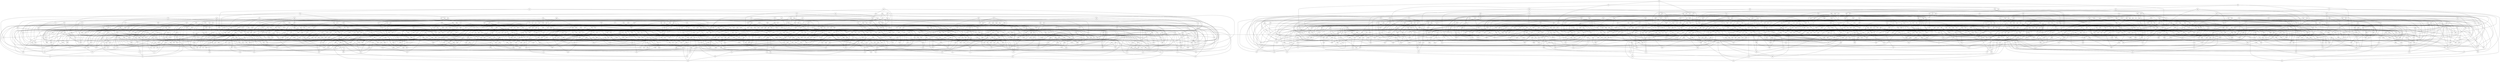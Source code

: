 graph {
    node [shape=circle];
    bxf -- {kzv tfz};
    pjp -- {lhx qmr bnb rhv kfj};
    kqk -- {gjl rpz};
    gpp -- {qfl xlv gtl kvz hbf};
    mfg -- {cqm mkr rkb};
    fkl -- {tpq ckj pss cdb};
    kzv -- {qns};
    dfd -- {lfl gdb};
    rhn -- {blk xkn kbp};
    gkz -- {lxk kns};
    czb -- {ddl};
    gxp -- {gmj zjb nsk rlg};
    tqc -- {kth kjg};
    hgg -- {kmc lld xtf};
    xdg -- {hvr vpv mdm spc};
    lrr -- {phm gdb};
    xrk -- {vxt xft sdj sxr};
    mdb -- {nxq};
    ghl -- {bfz ssn fdg};
    cnp -- {ktk pzv trt zdk};
    xvq -- {pqv rqg spn};
    mmk -- {gtf pdg};
    nvx -- {jbc};
    bjn -- {rbh};
    ksh -- {bld shz fnd};
    slq -- {xnd hkk sqh hch rls};
    hnk -- {hsl vbf jdn hhv};
    zfc -- {ktk hfk};
    kmc -- {bjn djs};
    djs -- {vbq};
    hvv -- {txb};
    nmz -- {dgr sdj};
    lll -- {bzx};
    msd -- {zhh rrn};
    dhv -- {kbk dxl vch xkq};
    pgn -- {mmg rnb};
    lqh -- {srm tml bjd};
    xpq -- {phn pzv};
    pgd -- {dft lzl gfq hdb pvk};
    crv -- {vrz hmf scj znq};
    nhf -- {xzp cbx pjg};
    dft -- {tph};
    jqn -- {vmz ttx cnr hxt};
    pxr -- {jgt zjb bsz zjm zgt};
    szp -- {vdl kbp};
    hqv -- {stm jgp trc};
    zjg -- {mnc zqt bmj drt};
    ngq -- {bzx cbx};
    cgp -- {khz};
    jdh -- {bzj dfn};
    scn -- {tmg kjk gvm xht};
    qdj -- {vdb lgv czz tcj hll};
    nsk -- {jkx zpl};
    zzt -- {hrc pxk bcb csl};
    msr -- {tmc};
    thc -- {qcl qfl txj};
    qpp -- {dht xkx vgh};
    qcm -- {lbm kql};
    nxl -- {hgg spc bjk};
    xnt -- {pkx gcd dlq qvg};
    ssp -- {fdl lvh kdp};
    rhv -- {gpb rql};
    hfn -- {jkx hrr};
    gtb -- {tzn pnb cck};
    mnb -- {nlv lrd pqv hzx};
    frj -- {szv qkt ngg rsn};
    dbn -- {ntb tnf};
    ssv -- {knt str lgn};
    tlx -- {thj xcm};
    kxv -- {bmg gch pgx};
    zgk -- {tzz tth dvh lcv};
    khf -- {kbk dpg skz};
    dbz -- {jdn};
    bzp -- {jhn zsr};
    cnj -- {nsg bjf lvh lbl};
    vgh -- {shp ssm cfj};
    xdm -- {rdx};
    gvs -- {bmh sms tfz};
    fsl -- {vzb fjz dbh stb};
    khg -- {qns gfq};
    qfg -- {mxf bxf gdc};
    ccf -- {smg bgh hrb krd};
    bgf -- {qhj bmz jbx zrx xpm};
    djr -- {qnd};
    khr -- {nvb hcm};
    xbr -- {ftb};
    pqj -- {zfl};
    lxk -- {nxq vdl};
    jfd -- {hrr gql};
    bjd -- {slp mpg rzx};
    txr -- {sfd};
    jzn -- {bjf znm khs qhz};
    mdg -- {qcm nxn bbk gnc};
    xfv -- {sfq fnd};
    zrp -- {pgx tgh};
    zmm -- {jsx kzp jxz csb gfb};
    jkp -- {dgr drx vdh hxs};
    chf -- {jcv dgb tlx};
    nqv -- {tml hrr shc kpn};
    qkp -- {dvd djr ggz kns bmm};
    zsj -- {mjd bkr jvd};
    sdk -- {nkk fnh hvv};
    rcl -- {pqj mvt skz};
    jkd -- {jhs bck xvf hdg};
    qbr -- {kjg};
    ltq -- {kms msj sqs hvb jqs};
    hpb -- {mmb};
    tmg -- {hzp cvv kcp};
    szh -- {txr qnv szq};
    srm -- {pms zpl};
    zqt -- {ddl};
    mhm -- {phn};
    nlv -- {mhd gfp};
    ppj -- {vqj fcf};
    fbc -- {vxz cjf xbr};
    kkh -- {cmz zmz rmc fjh jfq};
    qnc -- {ksl mdm bgf gml xxh};
    gfl -- {pvv djx msx bgc tsd};
    jch -- {sgx lzl xqx};
    dvp -- {xkx cfb glj qdr};
    ckf -- {mjc crd rql vpz};
    hsg -- {nbr hbr mbs};
    sqr -- {gjg kgb pcs jns mmk};
    nxm -- {cgl lxh};
    hng -- {sxr cfd hlz};
    pdj -- {phk rsz slr vgr};
    lmj -- {nvc bkh};
    bdl -- {xtl};
    fnk -- {vtn qnv frs cxt};
    jgb -- {cxs khg};
    nhg -- {qjf mqv};
    qcs -- {kbg xvd kjk ghm};
    mbd -- {zhs rjh xkr sxb jgc};
    bnf -- {fdl};
    tsf -- {qjj dcs jxl};
    lln -- {kvr dqk mjs};
    hcm -- {bdl};
    lhd -- {fjm kbp};
    xzq -- {vvx djs cph kdp};
    ffb -- {rcm vch};
    hhc -- {mjd hsh nsg};
    hbt -- {szv crf vgr cvt};
    vpd -- {rmf klj nxq lld};
    zfr -- {bmg rrs};
    zpt -- {hnf gxc bdp clq};
    jcn -- {scj lcf mvf zgh zql};
    ptt -- {mnx gfq};
    bkz -- {kcr hrn qsz zjp};
    bpm -- {kfm zml ztf bzj};
    rmr -- {hmq khm ntq};
    xqz -- {bfz};
    szd -- {pgm fcf nht ptt gtc};
    lvh -- {hct};
    fkr -- {gtb xft gvf};
    qff -- {fdr ftq};
    qzs -- {qdr};
    zlk -- {hdb khg mfg lqs lns};
    szn -- {ngq lck qmg};
    ndn -- {gbh vlq hch dht qcl vzk kgl};
    mpk -- {hrj};
    nbq -- {nbz};
    jjx -- {zxb};
    nrz -- {zpl mtq ccv nns};
    sdl -- {pcm xbf hxz};
    kgb -- {rtd};
    jpq -- {xvm};
    thq -- {jgd tvh ndp};
    cxf -- {zfr ggp};
    kms -- {kvz};
    bdp -- {jgp};
    lpt -- {bjd cvs rhn};
    tdf -- {gql jfd zhs xxh};
    jdx -- {dvd bmn nqd};
    bcp -- {kvq zvh qds qqp};
    sck -- {djx knh rqg dqk bfg};
    vhs -- {vct cvh};
    tks -- {sfd};
    pmd -- {thj qgk rqj tzm};
    zss -- {zjf sqh zdb};
    mhh -- {qfh znq};
    smf -- {bgl ckj ctq kcq};
    fsd -- {dbh blv rrn jqk};
    fgz -- {vxz};
    cng -- {lhd hgx xtv};
    cfz -- {tmc hlk};
    ndb -- {gqb dbn sdl psz};
    nns -- {zfg shf nmr};
    vgs -- {xss jpq cfl flk};
    qdz -- {hcp rzc rlr tmj};
    vrm -- {tht};
    lgj -- {nlb};
    qsn -- {lln brs zfc gfk};
    flk -- {zql};
    qbz -- {lhd cff qdc};
    tls -- {qtv};
    fqj -- {mlx svm psp bdf sjs};
    pss -- {cfb cfl lcm};
    xjt -- {vlq kkx};
    ddq -- {ctq qlv fxj mmc jtn};
    mtn -- {tgh mmb};
    gzs -- {zfg};
    ntz -- {bdf lcl fjm qkm};
    fdf -- {zkx vpv csk pxk};
    kgs -- {psh mpk phq bdl};
    hjh -- {ffd gbr pxz sfx};
    spn -- {knh ngm};
    ljl -- {rtp mnz};
    fqp -- {jxc};
    nvm -- {kbp mtq zzn jgt};
    mgp -- {zff ggz zmt hcf sqn znx};
    dgr -- {lck tsv};
    xjz -- {dft zdh cnt};
    lbs -- {cfz gdr};
    xvm -- {ctq jhh};
    srg -- {gfg ngm};
    qrt -- {nts pbg zgt czb};
    tjq -- {ggl fxd cvm};
    rlx -- {gbm brh qmn lxt};
    sss -- {lkr sjl};
    bxm -- {lcv tjr qtx};
    ghm -- {tsd sfq};
    crk -- {hzd xsj qcl};
    bzf -- {krp kns fpz};
    ddr -- {ztg zhg};
    szv -- {mpd szq};
    bld -- {czh msr};
    pxg -- {hfn rmr xfn khz};
    ntq -- {hcm vhf};
    pzl -- {llm nvl mvm rnb};
    hvr -- {thg psp gkx nxf};
    vsp -- {zbg shz znq mrf};
    hbf -- {gmp phm};
    dcq -- {pqg sgh pdf zrr fpt};
    nzz -- {mqr dqp mnz zrc};
    vgp -- {tbd chf xcs ssv};
    tbm -- {knh};
    vxs -- {qdr klh hch};
    jmg -- {clq tph lrr};
    nlf -- {vnq};
    hdb -- {hlv vbh};
    cvt -- {qzv cfj};
    ffg -- {jqq cfz czh bqd};
    hxg -- {dvm cck fgs hlp qjk};
    tph -- {glj};
    ndp -- {ddl lcl txt hqf};
    nbh -- {xzf qhp lnb};
    jhs -- {vdz};
    mxn -- {xtl flf zfq};
    dnf -- {rrs zff mjj};
    znq -- {ffd};
    znm -- {kxv kmj};
    jtd -- {trc htf hxt jgb};
    xds -- {prc vlb fxj};
    zvh -- {vcf};
    kgj -- {xvp mmz flx};
    gml -- {hrj};
    pcq -- {hvb crs};
    cjv -- {rbh};
    cxs -- {msj klk};
    tkc -- {rml bmz fxd};
    rds -- {srm fpq qbr dhd};
    mhz -- {nhg xkn xmb cfd};
    psl -- {lbl ljl qbz fkt};
    zvs -- {qmg lmr nvb};
    kkk -- {qls gkb cff};
    kcp -- {kbg};
    txn -- {mnc szp mqv qnm};
    fbp -- {sqz};
    cgb -- {qgk};
    djx -- {cqm nbz};
    dqm -- {cfd gmz qkp mzd};
    mcd -- {dfd nbh vcp zkk};
    gdc -- {qhm lnb gfp};
    lft -- {dvd lgv jkx gxk zfg};
    zsd -- {shq fgs hcf cjf xzp};
    dqp -- {nxq};
    pmm -- {gbh xqr gsd jgv};
    gqb -- {fvz blk pgc};
    thj -- {msj};
    gvm -- {txj mhd};
    gzn -- {mtn};
    dcn -- {ztg qll};
    hzz -- {kvr srh hjb nbr};
    zml -- {mmm skz ngg zfl};
    pqg -- {fvg kns};
    fmr -- {zfn ctq sxl};
    bgc -- {spj svq kgv};
    vdz -- {bjd};
    jsl -- {hhv cgb ngm pvv};
    gkx -- {bsz};
    psz -- {gql bhs bdl};
    rpv -- {tsv pgc};
    djf -- {kqk fvz mhr khr};
    xbq -- {cvn dfn mmk gxr};
    nxn -- {gdr gjp rvh};
    xnh -- {fdg hlk ssm};
    sqn -- {frx lnh};
    ztg -- {sjs};
    lnt -- {vbh gnc gxx tlx};
    mrh -- {cpt bbk vvh};
    dbm -- {qpv pxk kqk};
    qxf -- {zlp gpr tzz qjc pvm};
    sfx -- {vrz gtf};
    rms -- {qqp gcd zfq};
    jsx -- {csm pqj};
    djg -- {rbh dkm};
    bjh -- {lqh tqc tqf tml vng};
    mzd -- {vdh nqd dvh};
    qkg -- {spc gkm};
    ntj -- {shz};
    gxx -- {ntj};
    nvn -- {kcq rcp str spn};
    nxh -- {dgs mdm fml lhp xlp};
    jcd -- {pmr ckj hbf pqv};
    tnj -- {xvs sxc pkx tsv};
    fmv -- {klk ntj mkr};
    kgl -- {cfj pnm ncj};
    kjt -- {gcd bck ljl};
    zhk -- {fjz};
    vcd -- {ddr lhc vxt hdz txt hhc tkf};
    kck -- {pcc dxp hzx mhm};
    dpg -- {rcs};
    trm -- {tqc mqr qkg lbl};
    zrs -- {rnf kpd kpr};
    bpr -- {cjg crq bld};
    vqj -- {bmh};
    xbs -- {gkz};
    brh -- {nts};
    zrc -- {hng vjk};
    rrn -- {dvd hxs};
    snx -- {rqj sgx sjl zmf};
    mqv -- {zln};
    frn -- {zfr kpn tzn sdv xpv xsc};
    zjm -- {xxh qjk gnf};
    gsk -- {rlg};
    jkr -- {ngd mmc nxm jcv chc znq zbq mvf msq};
    jbn -- {thj dtd xkx};
    mbk -- {cmg zmt mpk glg rsv};
    hdg -- {ptq rzj mxt llv};
    vrz -- {xqz};
    hrb -- {fzl qch ghj};
    jjc -- {bql xkv tbj};
    sct -- {qns lfb ktk kld};
    qsm -- {cjf xlp zjb bxm rtv};
    qtx -- {qvg};
    rss -- {pkv};
    fjm -- {hct};
    gkb -- {bhs xpt slp};
    qsz -- {srg jck xbq gfq};
    mpg -- {qkm};
    kfm -- {xqx qxg};
    zgh -- {sqz gks};
    csk -- {zrr brm pnb};
    ghh -- {dzd sck jks ghl};
    cqr -- {fpz sxr gcd};
    cgd -- {vdh tjr brh};
    mmc -- {fcb pfc};
    jzj -- {kkx rdx bbk};
    cnx -- {pgl kkt hxs dkm};
    gnc -- {hkk hxq};
    ksp -- {xfb};
    pxk -- {blk jhf hsh ztg lvc};
    vhk -- {nnl svq nln gvm};
    hzr -- {xbr khz};
    crf -- {qgk drk};
    drt -- {vng gkm kzz czz ggz};
    srh -- {pcq};
    hmq -- {ckn rlg};
    qsh -- {vdz cmz cht};
    krp -- {nmp gnf};
    qjk -- {nnc};
    pvf -- {svt lnk mln hxb};
    smp -- {mjc ccv qxk jbx dbn};
    xlj -- {cgp fpj kkk};
    kmr -- {pjg srm};
    kfq -- {xsc};
    vhr -- {xvd szq trt vdk};
    qsj -- {sfx gxr hzd};
    cdv -- {djn hqv ctq rpp};
    jjt -- {rqj vlq gvs kqd};
    fdd -- {mjc qlh nxf};
    bqr -- {tjr kth};
    cnt -- {vqj qhp lrd llm};
    qhj -- {svm qnd};
    mjd -- {cvs sqn};
    hfv -- {bzf bxk};
    fdr -- {jxc};
    lhc -- {djg rhv nbk csl};
    mpd -- {qnv mhm jtm};
    rqj -- {sjl hch};
    bgg -- {xcm nzg gxx gfk bjt};
    mtx -- {fnj nns jfm lgv};
    fck -- {hsg vlt zkk};
    mgm -- {hfk dzd xzr};
    rnf -- {lkr ghg};
    rvg -- {gcd dvh dcn fvg rpv};
    mhf -- {rld cvn hxb};
    zff -- {hzj};
    vdk -- {vpp};
    hlv -- {dmm qzv mbs sfl};
    xrm -- {rzx};
    jhr -- {flk tsf tmc xrt};
    lfl -- {glj hzx tkl};
    vrk -- {xkn tcs};
    dgg -- {xbs gbm xgg thq};
    szj -- {cck qvg qxk txb czb};
    klh -- {ztq qlv qqj};
    tpm -- {nxv xmb kzz cmj};
    lnh -- {hxz};
    ccv -- {zln lcv srr};
    ppf -- {kfq ftb qbf xbf};
    xvs -- {pjx};
    fnj -- {zqt xmb hcf};
    sxb -- {txb vdz};
    vvj -- {mlh xvq zjp mrd};
    grq -- {lbl brm tml};
    hcs -- {sqh qgh zqv};
    fvt -- {ffb lln jpq cxt};
    thg -- {spk sgf zcb vvx jgc};
    crz -- {qjk jfm nlf cgd};
    xrf -- {zgk kkt jzn};
    trn -- {tjr rms dgc};
    nbr -- {csp xjt gdb};
    zmf -- {tcx};
    nkk -- {lkt};
    lgn -- {mcf msr mlh};
    tzm -- {szq zsr};
    mtp -- {zgt lpt glg zrp qxk};
    sdj -- {bsz gpb};
    rtd -- {srh jxl};
    jns -- {gfp kbk gcz};
    bvv -- {tmj xjt lzl pcc};
    psv -- {qrm pms lnl xtl};
    blt -- {htr mln fvq};
    mmb -- {slp glg qqx};
    jhq -- {fdr hzx dfd xkq};
    qhp -- {phn qpz xss};
    bvm -- {hxz bzx mqr nlf};
    zsr -- {tsd kfg};
    mjs -- {zjf};
    srq -- {dnp ksh kvz};
    pdg -- {bbk tks};
    bfr -- {bjf xpt lck xkv};
    bjf -- {gjl};
    hrc -- {tmq xfb};
    pfc -- {qzv bfz slr};
    bqv -- {nvt gdr};
    lmv -- {mpq fcb gmp};
    lhm -- {sqn hfn zsh sfp};
    ckn -- {nvb sgm};
    spk -- {mjc};
    jks -- {lfb};
    qxq -- {jtz vrp zdk tzf};
    tcj -- {pcm gch};
    nvl -- {dfn nvt mtb};
    jqq -- {llm lsm vbf};
    vbq -- {hsh fkt hdz};
    vmz -- {kpr gtf};
    tsd -- {zql cpt};
    gxr -- {dqk};
    fvq -- {dnp xqn};
    dlq -- {jjm gbm mjc pbd};
    jgd -- {spc lll lhc};
    jjm -- {zcg};
    bvp -- {lqh xzp tht gmz};
    pld -- {bsb qlh vfr smx};
    xfn -- {bck};
    kvd -- {rmg dsf qnv lmc lbr};
    sfl -- {dnp};
    msf -- {bgm dxl xgv};
    dgs -- {xxh vxt};
    qjj -- {bmh};
    rtv -- {bck qbr zfg gml};
    jvd -- {rml};
    xvj -- {hzd knd tcp bxv};
    bmm -- {gzs nmz gsk};
    lkt -- {fml};
    fxp -- {gtb mmz zsd tkf};
    bjk -- {gjl fvx sts dhn};
    dsf -- {vcp};
    zzk -- {dtc nlv};
    vqq -- {sjm mpk vdh};
    xkh -- {bzp qzs tfx};
    csp -- {dbf zxq cqm trt};
    pfj -- {trn lxt stc qmg};
    vsm -- {kct knh mjs kzv};
    ggx -- {jbc};
    xpt -- {fxd tgh};
    zxn -- {ghs lqf djs};
    mtq -- {hnr mdb nrg zkx};
    zlp -- {hxs zfq pjx};
    xft -- {vdl};
    bpf -- {mgd xzr lgj rsz sqh};
    tqf -- {mgt sjs};
    mtb -- {shz};
    zcb -- {crd};
    lhp -- {trx fqz rjh};
    lpp -- {pbg zxj zfq txt};
    ksl -- {vqq nbk};
    nqd -- {gql};
    qtv -- {dbz skz};
    bck -- {hpv};
    gch -- {jvd};
    fvx -- {fjz bmg xrm};
    hmf -- {klk bxv};
    pbg -- {pdf nrg};
    mhc -- {hsl jdh gpc xvd};
    xtn -- {tjx mrd hkk szc};
    nmr -- {vbn};
    fcl -- {fnh hlz djf hcm sgh};
    kgt -- {pzv};
    pmc -- {nvc pkd rpv bql fqz};
    qdc -- {jgc hpb kfq hzq cph};
    srl -- {bmn czb};
    bmz -- {zrp};
    tvh -- {qbr};
    cff -- {zth mqr};
    clq -- {ngd sfq bbk xkq};
    ctz -- {vpz gnz tnh};
    sts -- {qjf xpm khr};
    hsc -- {hxb dqf lqs vch};
    bgm -- {pqv kfb};
    gbf -- {nmp tkc};
    lnl -- {zpl rtp mjj hlz};
    dxj -- {hrn pzv};
    kqd -- {cfz lfl};
    kpd -- {rrg mmq};
    jtz -- {crs njt rsn};
    qrb -- {bxf mrh lrd qns};
    hqk -- {vrm lxg hvh lck};
    cfc -- {lmr zhs qls nmr};
    gfb -- {zxb};
    mvf -- {pzv dzv};
    mvt -- {dbz mnx vkx hrn};
    xss -- {gdb csm};
    xcm -- {gpc};
    jln -- {bdf qtx ttd nvc};
    gsp -- {bck lxk hlz mnz};
    cvs -- {xvp};
    ncd -- {xbj jdn};
    clm -- {hgx qjf kqr nzz};
    tth -- {tgp hfv srl qvr bgt};
    rrc -- {hdz zsj vng kns};
    dfm -- {bkh zgm xvp};
    rtp -- {gkx};
    hlp -- {bmg qrm zsj};
    pms -- {blk};
    lkr -- {gjg};
    nht -- {gtc};
    tvf -- {cfj hpj vlt msj};
    rpp -- {cvc};
    cmg -- {mqs nts snc xlj jgt};
    pkv -- {hfk};
    tjz -- {khs hlp cmj znm};
    jbh -- {sfl zhv rcm};
    qms -- {zfm zzk gtl xdm lnk};
    srr -- {ghs rmf};
    kjd -- {dqk djq};
    tbd -- {xlv vqh kms};
    zjb -- {nvc};
    jvr -- {vqh ksf dsq};
    rcr -- {xkh xnd};
    kcc -- {dnv jsx pgn};
    xzr -- {gsd tks};
    gfr -- {tbj qnd hqf hfv zgm};
    tbl -- {lpq czn mns vhs};
    kql -- {lkr sfq vmn};
    mcq -- {jgt ddr zvh cmz};
    bdj -- {dfd gfb jsm};
    rqh -- {pbj kct};
    mml -- {tls mvm cxs fdg};
    jcv -- {dgb bdp};
    dqf -- {fzl cbx};
    csq -- {fpz vbn gcd mdb};
    fqz -- {vzb nnc};
    txh -- {dbh xtv};
    tlj -- {cxf rxt};
    tzn -- {mpg};
    vng -- {pkd};
    jfq -- {mlx gkb tqf kqq zcg};
    vpv -- {mjc};
    rdg -- {zgm bkr brm jcj};
    gjr -- {hvr fkt jjc bcb hnr};
    dgp -- {fkt txh qmn};
    cmj -- {kmr qpl};
    pdb -- {vmd prv hnr};
    frf -- {xmp};
    lnz -- {zhk};
    cjm -- {ksl ckn ngq pfj};
    fdl -- {zjb};
    tcp -- {lbs vmz cjg};
    rrx -- {zxq jdv tgn};
    gsl -- {xvp cbx czn lgt};
    stc -- {tcs plb lnz};
    dbh -- {sjm};
    mdk -- {pvv};
    xsc -- {gvn};
    rrg -- {gxc rkg};
    mmf -- {dgc rlg svm ssp};
    blr -- {phk bfg fbp jtm};
    jtr -- {vjb nbr pvk pzv hjb};
    fch -- {pjg ndb gkz cfd};
    mnc -- {nvb};
    sfj -- {vct vdb bqr txt};
    dsq -- {jhh};
    dvb -- {gpb cht pvm jbx};
    rcx -- {xzr xjd tbd gbh xbt};
    cdf -- {trn xzp drt brm};
    xfb -- {fxd qjf};
    kdp -- {mpg qfs};
    hhv -- {csm jxl};
    vgr -- {zxl cvv};
    vpp -- {flk};
    qrx -- {ctq kfg hxb};
    nxv -- {vnq bnb lsc};
    rsn -- {cvv jdh};
    mlx -- {tgp};
    xjc -- {rpz cbx xsc hcf};
    mgc -- {bgm lmv shz};
    hzd -- {fps};
    kdc -- {vrz nmm mhh};
    crd -- {vnq spk};
    nlc -- {fcb cvc gbr pxz thj};
    llv -- {khm qxk qlh};
    shl -- {trc vjq gfp ffd};
    cxt -- {tcp};
    ths -- {slr ssn crs mtb};
    kld -- {qch qnv};
    kdj -- {msr zrs rrx ttx};
    ngm -- {zql};
    xpv -- {xmb dvm};
    vjb -- {cgl jsl jck pqj};
    hsh -- {gzs};
    sdv -- {gdd bmn zmt gsk};
    fnx -- {szx qpz crq jks};
    xcs -- {kjk rmg xbj};
    vhf -- {rzx};
    bdd -- {rkb};
    str -- {xfv};
    kbf -- {zth gpb vrm};
    nth -- {rxt cph cjv brh xkn};
    jqk -- {djr rtp sgm};
    qnh -- {csm rpp pcc sdf xbj kct hcp};
    mdm -- {nrg};
    hbp -- {zfl qdr};
    mtv -- {hcm tvh khz zjm};
    fpj -- {kjg gtb lqf};
    ncj -- {crq tmj hrn mmg};
    mrf -- {gfb lfl svs};
    kvr -- {bfg jss};
    rzc -- {fdg ghj};
    ttx -- {fbp ftq};
    tdr -- {zvs plb shx gjl ctz};
    vzh -- {tsv ggl pqg bnf};
    jkh -- {ksf phn zdh};
    pzr -- {qsn xsr klk xgv dsx};
    jgm -- {tnf cng jkx tsv};
    bgv -- {tsb zkx nqd qqx};
    rnd -- {chc lrh tzf ggf llm};
    zzn -- {dgc sxb jkx};
    kgv -- {lrr mhm qcm};
    hfb -- {rnb nvx};
    sfp -- {fgs ntq qbf lnz jjm};
    xsr -- {sss kqd msx hkk bzj};
    rlj -- {kgt gfg vdk};
    fjz -- {nlf};
    pdf -- {vmd};
    btx -- {kvq klj rzj bgt};
    rrq -- {bzj dsq dsf};
    nzp -- {lbm sms kkx};
    ckh -- {gsk xlp kmc gbf dhn};
    rcm -- {zql kgt bxv};
    hzq -- {djr};
    zvb -- {mkn bcb tlj ddl};
    kzt -- {czb drt tcs rrc};
    zxq -- {ghk};
    kvq -- {vmd};
    lbr -- {ppj jrk jtk};
    hjb -- {ksf qpz};
    frs -- {ndl ppj zdh cgb dsx};
    lcm -- {kjd dft};
    gbh -- {jgb};
    bkh -- {qjc pbd};
    nmm -- {brs nvx qch};
    bmh -- {xsj};
    rmc -- {pgx ksp vpz};
    ksr -- {cph dvm nxf bnf};
    mjj -- {gnz zjb};
    jfb -- {qhj gsk rmf};
    jxz -- {dxp};
    bzg -- {jbh gvm xgv jtm};
    glp -- {nbz kcq};
    qjc -- {vnq vhf qqp};
    jft -- {mqs xmp fdl};
    ftq -- {jdn};
    bxv -- {gxc lfb};
    bzm -- {xdd gjp hvb gvs};
    glv -- {kvq hpv gdd fbc};
    cnr -- {jjx qch ggx cfb fvq xmr};
    scj -- {vpp skz};
    rtk -- {vcp mfg xmr rsn};
    vnq -- {lgr};
    dfn -- {dzv sfd};
    hxq -- {vzk dxj spn kpr};
    mln -- {ddb};
    rqg -- {rcs};
    lxt -- {kfj bmz};
    ghr -- {gzn gnz zcb vsj};
    sbp -- {xds mml phn dxp};
    sgh -- {hrj jln};
    pnb -- {gdd};
    gph -- {tsb gtb snc nlf};
    xhp -- {dmm zfm llr hfk};
    qhz -- {qlh kqz zpl};
    sgf -- {xbs jcj hzq qbf};
    njt -- {gfg pjn};
    xzf -- {hsl zjp djq};
    zth -- {zhk};
    bcb -- {czb};
    gvf -- {ntb};
    zhs -- {rmf};
    dhn -- {lnh sjm sqv};
    vfk -- {mkr bqd};
    xzs -- {kld zmm zgh};
    svq -- {mkr};
    trt -- {sqx};
    qhl -- {bgd kft zqv rcp zxq};
    bjt -- {sfq vfk nxn qfg pgn};
    fcr -- {gtc kpr bgm szd};
    lqf -- {lhx};
    kft -- {xnd};
    knt -- {jgp sqz};
    vxz -- {rsv};
    vtn -- {rrq trc bdp dcs jcs};
    rxn -- {jln xkr pgx};
    tmf -- {ksf nmb hkv rdx};
    sms -- {gdb vbf};
    tsc -- {nbq zmm kcc dqk ljm};
    nnc -- {shf blg psp};
    blg -- {lmr rxt qls};
    xqn -- {fbp mmm};
    bzx -- {dvh};
    spj -- {ghj hxb njr};
    ljm -- {xdm rmg jhr};
    ggp -- {hxz prv};
    szl -- {qtv mrh xsj dsx nnj mhh};
    ggf -- {kdl svq gdc hcs sjl zxb};
    glt -- {mhd};
    bbf -- {qpz tkl rpp ggb kft};
    ncv -- {tvh gmj xpm kfj};
    bsm -- {qnd kqz bdf};
    kcz -- {bdp vrp qgk klh};
    gzz -- {jtn tpq txj mtb};
    tft -- {xkr bsz cbx kth};
    mff -- {dnf xcf gnr kvq tcj msd};
    qds -- {pkd fdd sdj ngq};
    fll -- {nfb lnb xnd rdc};
    hnf -- {kqg scj};
    xhz -- {svm jfm fnh zmt};
    mmm -- {cfj lkr};
    mmq -- {crs jdv};
    hcp -- {mvf};
    mbs -- {hfh bqd qgh jjx};
    mns -- {hzj qrf};
    xxq -- {lpd vdz ggl zsg dqp};
    gdk -- {cgl pcs qrx mrd};
    spc -- {bql tfn hvv};
    dnv -- {zbg rqh jsg};
    msq -- {vbg zfc htr};
    dbf -- {rqh kvr ghk};
    xkv -- {gvf};
    ghs -- {tbr ksp vdl xlp};
    vxq -- {zxq cvn hrb gpp};
    lcf -- {bqv hpj smg};
    dvv -- {kcp kqg tgn xbt};
    xgg -- {lhx mdb};
    lcl -- {hxs tht};
    rbs -- {srq vmn tfz jpq tpq tfx};
    tff -- {gtf ngd kfg mln};
    qks -- {zhg gkx tkc vcf};
    bfg -- {vbg};
    cvh -- {xkv};
    pqq -- {llr gtl};
    hhh -- {lvh tcs djg khk};
    tmx -- {sqx tpq tkl};
    chx -- {csk gzn mcq tqf};
    jpl -- {fml jft smx qvr};
    fbx -- {rrc mdb xrm hgx};
    dgm -- {qzv ncd};
    gnr -- {rzj};
    vdg -- {cvt blt mlp prc};
    psp -- {bnb};
    pgk -- {nsg};
    nss -- {hxt tcx fmz ssn};
    lld -- {kjg};
    vdb -- {vrk czb};
    zxj -- {jhs dvm};
    knd -- {kct qpz};
    pmt -- {lbs fps pcq dzd};
    dhd -- {sgm psz kqr};
    tht -- {xzp};
    qxk -- {pgk sxc};
    rmf -- {zmz};
    qls -- {zhh};
    ttj -- {tgh jdx bqr gzn};
    stb -- {lmj qmn zff cxf};
    dxb -- {nfb jbn cfj str};
    pkb -- {bql xbf jcj};
    dck -- {zxb mjs mvm};
    kqq -- {nsk jpl};
    kkx -- {glt};
    psh -- {cfd};
    vfr -- {nhf ttd qfs};
    mlp -- {mhd xrt sfl};
    qmn -- {xvs};
    tcx -- {jth};
    bms -- {sgx ghg nfb pjn};
    lrh -- {zxb jxl glp};
    jsg -- {jks tmc};
    drx -- {vsj tsb hqf gnz};
    glg -- {trx};
    snc -- {zqt};
    kdg -- {rzj zhg hvh kkv};
    plb -- {srm frf};
    bmj -- {fjh};
    bgd -- {dvp};
    zdk -- {dnp};
    gpc -- {dzv jxc};
    blv -- {jpl mmj bzx};
    ksd -- {hpj qff pmt xdm vxs};
    ztp -- {qrb qfl ggf nht};
    jhf -- {psh zsg jjm};
    fcb -- {sqz qff};
    vlt -- {njr};
    qll -- {tjr};
    kkv -- {gkz bsz};
    jfm -- {pbd};
    mjn -- {tcs vrk};
    zrx -- {mdb dfm vdz shx};
    gkp -- {fvg hrc hct kqq nmz};
    brm -- {tht};
    hms -- {shx gxk qpv xpv};
    cmz -- {qrf};
    gdd -- {hdz};
    cvm -- {gvf lgr};
    jcs -- {mmq rkb zkk};
    hbr -- {szq hbp jhn};
    mkz -- {nbk pbd zxj zjm};
    lkj -- {crq jqs bqv dcs};
    szx -- {rdx zdb};
    bsb -- {rms rrs};
    ggb -- {pnm cdb dbz};
    nlh -- {jdh lfl rkg};
    gvn -- {rzx};
    pcs -- {ksh nnj};
    mcf -- {vqj};
    sgm -- {kth pms};
    gmz -- {nqc pgk};
    mxr -- {bgd rrg cst stm};
    llm -- {jtn dgb};
    sch -- {rld tkl xzr dxj jxc};
    dgc -- {lld};
    rbr -- {mjn gbf ntb fbc};
    qrs -- {htr tzf szd kzv};
    rsz -- {cst scj};
    rnc -- {hlp hfz nqd sjm};
    cck -- {tkf};
    hzt -- {hch rcr gxx lxh};
    shq -- {cvs pdb hvh};
    dcm -- {xkr pcm mjj mqs pgk};
    gkm -- {dxc};
    hlk -- {pjn lqs};
    rmg -- {hfk};
    kzp -- {llr lbm mmg};
    sjl -- {txr};
    tnh -- {qll zrr gqc};
    sxl -- {tgc kbk};
    qrm -- {kqz};
    qvr -- {szp xft};
    shc -- {brf txh fgz pgx};
    skz -- {brs};
    shf -- {zjb};
    zsh -- {jbx lxk lfs};
    kqg -- {jgv xqz fps};
    rcs -- {lnk};
    qbf -- {xmp};
    xbt -- {rcs};
    pxz -- {jmg sqs};
    nfr -- {khf qjj msx fmv};
    gnf -- {mtn cbx};
    qbk -- {bqr bxk xvf bmj};
    jxl -- {bdd};
    cst -- {tmx dsx};
    lfb -- {jck};
    lsm -- {zqv stm xrt xfv};
    sdf -- {svt hfb};
    sfq -- {kfb stm zql};
    shx -- {vsj};
    zfn -- {kvr gfk srg};
    frx -- {hpv bgt};
    vjk -- {cjv dvd};
    pgc -- {xmp pjg};
    nbv -- {czz zxn nhg lcp lgr};
    hkv -- {fnx kft gxr};
    ftj -- {msx mhh vrz smg};
    kdl -- {vlq lbm bdd};
    cjg -- {zdb};
    ktk -- {tbm};
    rsv -- {gjl lgv};
    zrr -- {cjf tgh};
    tfn -- {blk dgs fpq};
    dkm -- {bnb zvh qrf fxd};
    vvx -- {qrf vhf};
    jbx -- {fjh};
    tpq -- {tfx bqd};
    qmr -- {tzn fgk bkh};
    vbh -- {llr zhv mxp cjg};
    tjx -- {vpg kvz};
    kzz -- {zjb pdf};
    dxl -- {ngg};
    gmp -- {dpg ddb};
    zhg -- {ggl vrm};
    khk -- {qpv bjn znx kvq};
    lzz -- {vfk hfk nnj cxt};
    qgt -- {kpd xjz jsg tls};
    zcg -- {flf brm};
    pgl -- {xgg cgp vcf};
    dsp -- {mgd dpg ggf rss glt};
    kkt -- {vmd};
    qgh -- {xcm xdd};
    ptq -- {ftb zln jpn};
    szq -- {ftq};
    vbf -- {gtc};
    lbf -- {kkk qmn hvr lmr mmz};
    bnh -- {kgt fps vcx thj};
    smx -- {lmj ggp lqh};
    ztq -- {phn dgm lfl};
    rsj -- {rss brs lrr};
    jpn -- {frf dgp qnd};
    vsj -- {gqc};
    fzl -- {mvt pnm};
    mhr -- {ksp qnm tbj};
    lnd -- {vpg bgd rtd lnk rnf zzl};
    rbx -- {zrc bck lnh kfq};
    fxj -- {glj zmf};
    kbg -- {jpq fqp lcm gfk zss hfb};
    cvn -- {kzv jbc};
    kpn -- {bkr sxc};
    nln -- {vpg htr};
    rnb -- {jth};
    njm -- {lll czn hpv vsj};
    fsc -- {ttk scj djq glp mhf};
    jss -- {rqg kjd};
    txt -- {hll};
    gvx -- {czz ngq qds bxk};
    dcs -- {cpt};
    zzl -- {jsm mdk};
    pkd -- {gkz};
    hvb -- {shp xqz};
    dvz -- {xvs ttd ggz xfn};
    vrp -- {lzl nzp};
    cfl -- {sss mdk dtd};
    rdq -- {hrc khm fkr lkt};
    nts -- {dvh};
    vkp -- {qfl nmm zrs rqh};
    ssn -- {tks qzs};
    ffc -- {rcr cvc jbh rlr pkv xhp zfm};
    dmm -- {gfq szx};
    vjz -- {fml xbs fnh fxd};
    cht -- {bkr zhk};
    xtf -- {lpq xbr qkm};
    phq -- {hpb hvv qpl};
    msv -- {lsc cgp pdb cbx};
    ngc -- {pcc xbj};
    bsf -- {pjp cvh gbm cmj};
    prv -- {kjg};
    txj -- {qgk pjn};
    ttk -- {vmn ktk tgc};
    fmt -- {cjg mcf gxc};
    mkn -- {jgc vpv qkg sxr mjd};
    nzg -- {dfn ptt ffb};
    krd -- {scj lbs rlj kdc};
    jnz -- {jvr xsj ztf mrd};
    qkq -- {xzs qpp kqb tpq};
    ggq -- {tjr lhc mlx vcg};
    htf -- {kbk xds};
    vdc -- {csl lvh prv bxk};
    czn -- {zhh};
    vxt -- {pjx};
    mxt -- {djr};
    fpd -- {nsg lsc khz bvm};
    dzs -- {hmq nqc kqz bxm};
    cvv -- {xqx vpg};
    vbn -- {lcv tbj};
    lvc -- {cmj lgt tbj pjg};
    ksv -- {phm vqh pgm gdr};
    sqv -- {krp prv mpg};
    szc -- {bfz sqx cvv};
    txb -- {vnq};
    qhv -- {zmf bms ckj ncd kfm fmz kbg};
    rls -- {lln msr gcv};
    snm -- {kjt xpm rxn bkr};
    hjl -- {rlr nnl ngc glt qff};
    pvm -- {mxt};
    zmz -- {vct};
    vvh -- {gtl xkx shp};
    brs -- {qfh};
    gbr -- {qqj fnd qff};
    xht -- {hlk rmg fmt};
    lpd -- {smc vxz kmj};
    mnx -- {jtn};
    nnl -- {gsd lqs};
    vzk -- {pkv lxh};
    hfz -- {sjs khm vhs};
    lnj -- {qfs gvn rlx zth};
    vjq -- {lxh ghk njt};
    zbg -- {tbm hcp};
    vlf -- {zss ghk phm xxs tmc};
    vqt -- {bnf hct lsc txh};
    nlb -- {fzl fqp hfh};
    zhv -- {jhn};
    zjp -- {sqx};
    qqj -- {rcl zdb};
    chc -- {njr lbs};
    bjl -- {nxl xvp zhh stv};
    gcz -- {dck str mpq};
    gmj -- {gnf qqx sdj bjn};
    sqs -- {zzl vcp};
    hbd -- {lfl xkx jth rcp vkx};
    klj -- {lcp zmz};
    jhp -- {pgx szn dvm gnr};
    qqp -- {rml};
    qgk -- {jtm};
    bgx -- {jgb cdv xpq kfg crf fmr};
    pkx -- {lcp};
    ljs -- {mgt dfm dgp gdd};
    gxt -- {bnf bsb szp mmj};
    xvf -- {gvn};
    xlx -- {hzq slp jfb npf snc zln};
    gcv -- {kcq mmg djn};
    xcf -- {kkv bsz flx bkr};
    csb -- {dsf qcm gdb};
    fgk -- {bmg fvz xtv};
    pgm -- {djq kms};
    vmr -- {nbq jzj pqq ddb ngc};
    xvd -- {dxl};
    slr -- {xdd};
    qhm -- {dgb tsf zfl njt};
    lpq -- {srr hvv};
    xtl -- {bsz};
    jcj -- {qvg dxc};
    vch -- {hqv};
    lxg -- {zfg xrm flf jfd};
    ffd -- {dzd};
    drk -- {nln zzk cfb};
    sqc -- {qlv mpq nnl ggb};
    cqm -- {dzv};
    dtv -- {qpp shp jcv xvm};
    gcn -- {lgj qsj hcs qcl};
    zkk -- {nvt};
    smc -- {frx jln lqf};
    bsj -- {jhn sch pvk xlv nxm lbs mxf};
    fpt -- {vzb mns lfs fgz};
    vzb -- {tcs qpl};
    vkx -- {vqh xqx jhh};
    qnm -- {jhs hzr};
    jrk -- {bpr thc msf kgb rkb};
    ttd -- {mxt cvm};
    stv -- {tqf mqv khr};
    fvg -- {fjh};
    nrg -- {hrj};
    rjh -- {qkm};
    lns -- {srh rzc jxz};
    rld -- {fqp lgn kpr gsd};
    phk -- {fnd kcp};
    tmq -- {pgx dcn};
    lng -- {nht ksd dft hvb};
    mlh -- {vlb cpt zjf tfz};
    vlx -- {htf qfh tsf kcc jtn tzf};
    rkg -- {lnb jgp};
    ztf -- {lnb ghl};
    vbg -- {gjg};
    fcf -- {vqj kvz};
    qxg -- {xmr csm ghm};
    tml -- {dps};
    hxt -- {klk};
    qkt -- {mcf vrp dtd vmn};
    bgh -- {qjj tls ctq qfh};
    jsm -- {pcc};
    djn -- {jck dht fnd vpp};
    dzd -- {mnx};
    kqr -- {frf dps};
    svt -- {dzv gfg};
    dtc -- {mjs zhv jdn};
    tqj -- {pkx hrr flf vcf};
    crg -- {qrm kkt mnc fvz hqf};
    tzz -- {psh lgr};
    txs -- {dzs mtq cqr vct};
    rvh -- {tgc tfx mkr};
    mxf -- {pqq dzd};
    tgn -- {vcp ntj rss};
    tvz -- {pbd nhf qtx sdk};
    hrg -- {lxh zfm jxz nnj};
    mgt -- {kjg qqx};
    pmr -- {ghg ggx};
    bxk -- {tmq};
    xqr -- {hnf dmm zxb};
    hll -- {mxn cph};
    flx -- {cjv bmn};
    lfs -- {tjq txh qpl};
    pfx -- {kqr nxf mdb lgt};
    brj -- {zln pfx gqc kfj};
    kpr -- {spn ssm};
    jrh -- {vjk pkb psh ftb};
    vcx -- {jhq jqs kfb};
    trx -- {bmn vhf};
    xdd -- {tbm gdr};
    rlr -- {pzl};
    ckj -- {dnp};
    tkf -- {bmj};
    xrn -- {xxs gks ngg rkg smg};
    pvk -- {jtn};
    zgt -- {ntb};
    cgl -- {hfh sxl};
    npf -- {sgm sxc};
    zbq -- {bzj nvx tjx zfl};
    tgc -- {bdd};
    rql -- {fgs ttd};
    nmb -- {bdj vlb lbm};
    znx -- {mmz xrm};
    zqv -- {crk};
    kcr -- {mgm jhh rqg};
    gmk -- {mxf xpq jgv kjk};
    zdh -- {jdv};
    mxp -- {dgm sfd mrh};
    tbr -- {bjd vpz nkk};
    mmj -- {xfn xsc};
    sxv -- {hmf pqv rsj vkx};
    gtf -- {kbk};
    fpq -- {bql zhh};
    hpj -- {hfh pnm mrd};
    gks -- {jkh jbc};
    mpq -- {hxb};
    gxk -- {hpb gml xbr};
    mgd -- {nbq cgb dgb jdh};
    cmc -- {jch ndl jdv srg};
    svs -- {llm ngd xkx nlh};
    rpz -- {nmp lsc};
    jqs -- {zdk};
    bhs -- {hgx};
    lcp -- {xmp xvf lnz};
    xmr -- {kjd jjx};
    lmc -- {kgb dsq bzp lgj};
    dht -- {dxp};
    dps -- {qfs mjc};
    jtk -- {ghg mgc gjg};
    xjd -- {lrd cfz tzm};
    bgl -- {jsm xzf prc};
    mqr -- {zkx};
    rdc -- {nvt nbz jss};
    zxl -- {vlt ssm kcq kfb vbg};
    fmz -- {hbp fps};
    jbj -- {nqv tlj cvh msd xrf};
    ndl -- {lqs ggx};
    xbj -- {xgv};
    qmg -- {nmr mjn};
    gpr -- {qnd mnc lll};
    hsl -- {tmj xnh};
    khs -- {rql dvm};
    kqb -- {xmr sdf tls};
    pcm -- {mnz};
    gjp -- {nbz jth qzs};
    xtv -- {rjh};
    zhz -- {fdr xbt szh vlb prc sfd};
    czj -- {kbf zcb gch kgj hzr pvm};
    bgt -- {cjv gqc tzn};
    sdh -- {fgk mtn jvd hrc};
    rcp -- {kjd};
    rxt -- {gnr kqz};
    kjk -- {tph pmr};
    jgv -- {cvc};
    mqs -- {npf fjm};
    nbk -- {bhs};
    zsg -- {pgx tsb};
    tgp -- {qpv gkm};
    hzp -- {xqn ghj xlv xzs};
    czh -- {jtn ddb ggx};
    gfk -- {knd};
    vcg -- {qll flf fpz};
    rph -- {jjc cng srm zgm};
    nqc -- {vqq jgt};
    pbj -- {vdk txr dtd};
    gnm -- {spj pmd pdg fck};
    cdb -- {bdd tmc};
    dxc -- {pms rml};
    hzj -- {lgt pjx};
    hnr -- {srl lbl};
    sgx -- {xkq};
    fdg -- {mdk njr};
    brf -- {fgz dqp nmp kgs};
    tnf -- {csl rrs rbh};
    sds -- {pgl nkk lhx};
    qvg -- {lkt};
    xnd -- {knt mvm};
    fxz -- {qlv pgm nfb xrt bzp};
    xxs -- {snx lxh};
    pxh -- {zjf tcx pvv dtd};
    cxd -- {dbm qsh shf pnb sdj};
    npl -- {ljs spk grq bsm mtv};
    xbf -- {cfd kmr};
    kmj -- {gzs hvh};
}